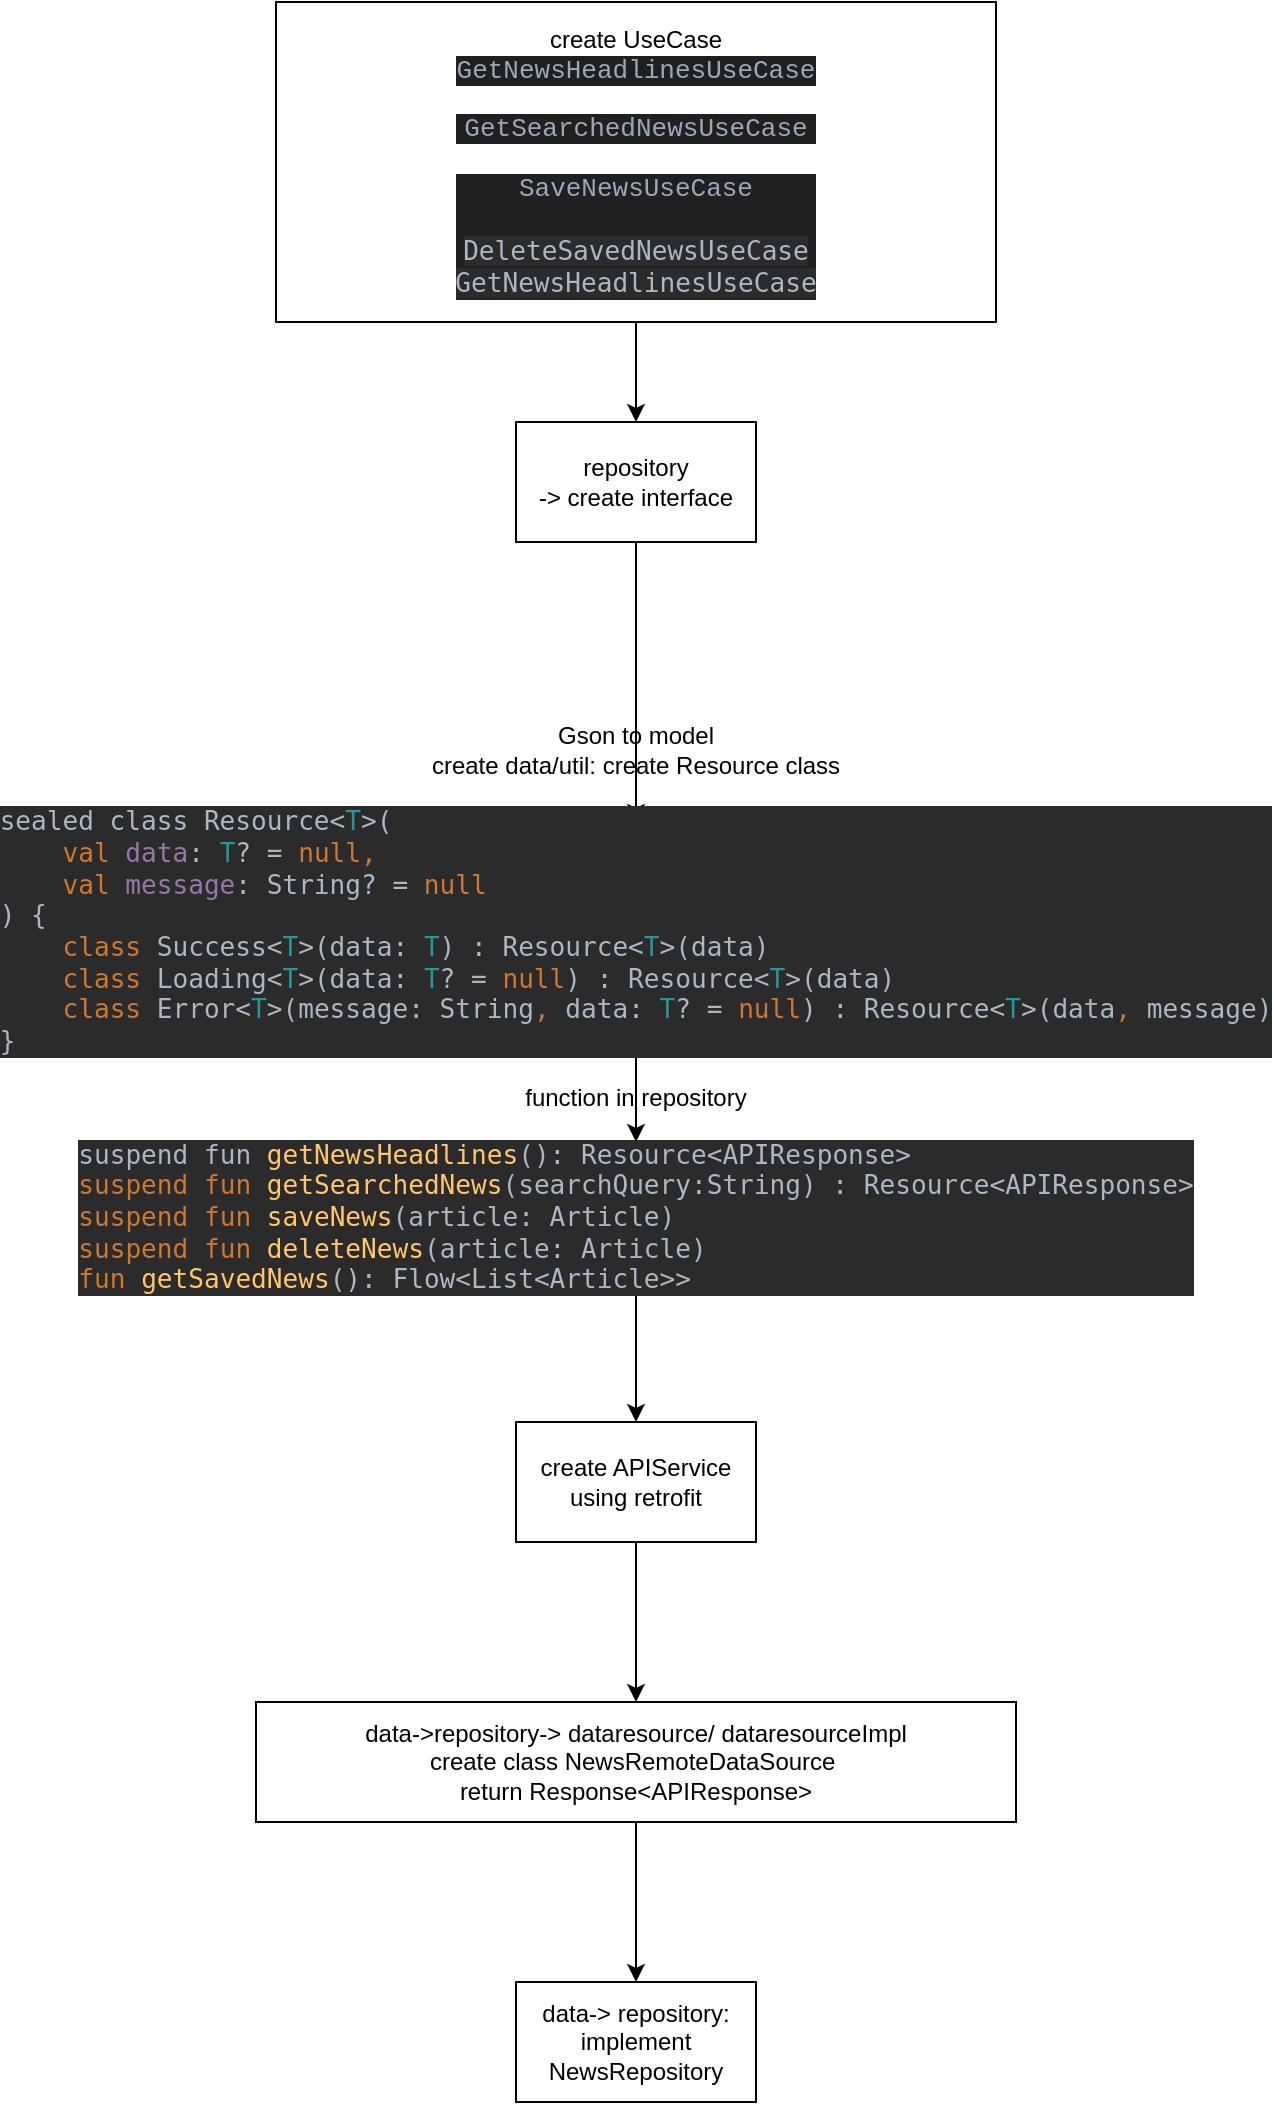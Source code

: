 <mxfile version="21.7.5" type="github">
  <diagram name="Page-1" id="teTiFmHUW9mAQAB-4Mwy">
    <mxGraphModel dx="2219" dy="1079" grid="1" gridSize="10" guides="1" tooltips="1" connect="1" arrows="1" fold="1" page="1" pageScale="1" pageWidth="850" pageHeight="1100" math="0" shadow="0">
      <root>
        <mxCell id="0" />
        <mxCell id="1" parent="0" />
        <mxCell id="GYPaCuKfYNNBqrK7I_er-4" value="" style="edgeStyle=orthogonalEdgeStyle;rounded=0;orthogonalLoop=1;jettySize=auto;html=1;" edge="1" parent="1" source="GYPaCuKfYNNBqrK7I_er-1" target="GYPaCuKfYNNBqrK7I_er-3">
          <mxGeometry relative="1" as="geometry" />
        </mxCell>
        <mxCell id="GYPaCuKfYNNBqrK7I_er-1" value="create UseCase&lt;br&gt;&lt;p style=&quot;margin: 0px; font-style: normal; font-variant-caps: normal; font-stretch: normal; font-size: 13px; line-height: normal; font-family: Courier; font-size-adjust: none; font-kerning: auto; font-variant-alternates: normal; font-variant-ligatures: normal; font-variant-numeric: normal; font-variant-east-asian: normal; font-variant-position: normal; font-feature-settings: normal; font-optical-sizing: auto; font-variation-settings: normal; color: rgb(153, 168, 186); background-color: rgb(32, 32, 32);&quot;&gt;GetNewsHeadlinesUseCase&lt;/p&gt;&lt;br/&gt;&lt;p style=&quot;margin: 0px; font-style: normal; font-variant-caps: normal; font-stretch: normal; font-size: 13px; line-height: normal; font-family: Courier; font-size-adjust: none; font-kerning: auto; font-variant-alternates: normal; font-variant-ligatures: normal; font-variant-numeric: normal; font-variant-east-asian: normal; font-variant-position: normal; font-feature-settings: normal; font-optical-sizing: auto; font-variation-settings: normal; color: rgb(153, 168, 186); background-color: rgb(32, 32, 32);&quot;&gt;GetSearchedNewsUseCase&lt;/p&gt;&lt;br/&gt;&lt;p style=&quot;margin: 0px; font-style: normal; font-variant-caps: normal; font-stretch: normal; font-size: 13px; line-height: normal; font-family: Courier; font-size-adjust: none; font-kerning: auto; font-variant-alternates: normal; font-variant-ligatures: normal; font-variant-numeric: normal; font-variant-east-asian: normal; font-variant-position: normal; font-feature-settings: normal; font-optical-sizing: auto; font-variation-settings: normal; color: rgb(153, 168, 186); background-color: rgb(32, 32, 32);&quot;&gt;SaveNewsUseCase&lt;/p&gt;&lt;p style=&quot;margin: 0px; font-style: normal; font-variant-caps: normal; font-stretch: normal; font-size: 13px; line-height: normal; font-family: Courier; font-size-adjust: none; font-kerning: auto; font-variant-alternates: normal; font-variant-ligatures: normal; font-variant-numeric: normal; font-variant-east-asian: normal; font-variant-position: normal; font-feature-settings: normal; font-optical-sizing: auto; font-variation-settings: normal; color: rgb(153, 168, 186); background-color: rgb(32, 32, 32);&quot;&gt;&lt;span style=&quot;color: rgb(169, 183, 198); font-family: &amp;quot;JetBrains Mono&amp;quot;, monospace; font-size: 9.8pt; text-align: start; background-color: rgb(43, 43, 43);&quot;&gt;&lt;br&gt;&lt;/span&gt;&lt;/p&gt;&lt;p style=&quot;margin: 0px; font-style: normal; font-variant-caps: normal; font-stretch: normal; font-size: 13px; line-height: normal; font-family: Courier; font-size-adjust: none; font-kerning: auto; font-variant-alternates: normal; font-variant-ligatures: normal; font-variant-numeric: normal; font-variant-east-asian: normal; font-variant-position: normal; font-feature-settings: normal; font-optical-sizing: auto; font-variation-settings: normal; color: rgb(153, 168, 186); background-color: rgb(32, 32, 32);&quot;&gt;&lt;span style=&quot;color: rgb(169, 183, 198); font-family: &amp;quot;JetBrains Mono&amp;quot;, monospace; font-size: 9.8pt; text-align: start; background-color: rgb(43, 43, 43);&quot;&gt;DeleteSavedNewsUseCase&lt;/span&gt;&lt;/p&gt;&lt;p style=&quot;margin: 0px; font-style: normal; font-variant-caps: normal; font-stretch: normal; font-size: 13px; line-height: normal; font-family: Courier; font-size-adjust: none; font-kerning: auto; font-variant-alternates: normal; font-variant-ligatures: normal; font-variant-numeric: normal; font-variant-east-asian: normal; font-variant-position: normal; font-feature-settings: normal; font-optical-sizing: auto; font-variation-settings: normal; color: rgb(153, 168, 186); background-color: rgb(32, 32, 32);&quot;&gt;&lt;span style=&quot;font-family: &amp;quot;JetBrains Mono&amp;quot;, monospace; font-size: 9.8pt; color: rgb(169, 183, 198); text-align: start; background-color: rgb(43, 43, 43);&quot;&gt;GetNewsHeadlinesUseCase&lt;/span&gt;&lt;/p&gt;" style="rounded=0;whiteSpace=wrap;html=1;" vertex="1" parent="1">
          <mxGeometry x="30" y="50" width="360" height="160" as="geometry" />
        </mxCell>
        <mxCell id="GYPaCuKfYNNBqrK7I_er-6" value="" style="edgeStyle=orthogonalEdgeStyle;rounded=0;orthogonalLoop=1;jettySize=auto;html=1;" edge="1" parent="1" source="GYPaCuKfYNNBqrK7I_er-3" target="GYPaCuKfYNNBqrK7I_er-5">
          <mxGeometry relative="1" as="geometry" />
        </mxCell>
        <mxCell id="GYPaCuKfYNNBqrK7I_er-3" value="repository&lt;br&gt;-&amp;gt; create interface" style="whiteSpace=wrap;html=1;rounded=0;" vertex="1" parent="1">
          <mxGeometry x="150" y="260" width="120" height="60" as="geometry" />
        </mxCell>
        <mxCell id="GYPaCuKfYNNBqrK7I_er-8" value="" style="edgeStyle=orthogonalEdgeStyle;rounded=0;orthogonalLoop=1;jettySize=auto;html=1;" edge="1" parent="1" source="GYPaCuKfYNNBqrK7I_er-5" target="GYPaCuKfYNNBqrK7I_er-7">
          <mxGeometry relative="1" as="geometry" />
        </mxCell>
        <mxCell id="GYPaCuKfYNNBqrK7I_er-5" value="Gson to model&lt;br&gt;create data/util: create Resource class&lt;br&gt;&lt;pre style=&quot;text-align: start; background-color: rgb(43, 43, 43); color: rgb(169, 183, 198); font-family: &amp;quot;JetBrains Mono&amp;quot;, monospace; font-size: 9.8pt;&quot;&gt;sealed class Resource&amp;lt;&lt;span style=&quot;color: rgb(32, 153, 157);&quot;&gt;T&lt;/span&gt;&amp;gt;(&lt;br&gt;    &lt;span style=&quot;color: rgb(204, 120, 50);&quot;&gt;val &lt;/span&gt;&lt;span style=&quot;color: rgb(152, 118, 170);&quot;&gt;data&lt;/span&gt;: &lt;span style=&quot;color: rgb(32, 153, 157);&quot;&gt;T&lt;/span&gt;? = &lt;span style=&quot;color: rgb(204, 120, 50);&quot;&gt;null,&lt;br&gt;&lt;/span&gt;&lt;span style=&quot;color: rgb(204, 120, 50);&quot;&gt;    val &lt;/span&gt;&lt;span style=&quot;color: rgb(152, 118, 170);&quot;&gt;message&lt;/span&gt;: String? = &lt;span style=&quot;color: rgb(204, 120, 50);&quot;&gt;null&lt;br&gt;&lt;/span&gt;) {&lt;br&gt;    &lt;span style=&quot;color: rgb(204, 120, 50);&quot;&gt;class &lt;/span&gt;Success&amp;lt;&lt;span style=&quot;color: rgb(32, 153, 157);&quot;&gt;T&lt;/span&gt;&amp;gt;(data: &lt;span style=&quot;color: rgb(32, 153, 157);&quot;&gt;T&lt;/span&gt;) : Resource&amp;lt;&lt;span style=&quot;color: rgb(32, 153, 157);&quot;&gt;T&lt;/span&gt;&amp;gt;(data)&lt;br&gt;    &lt;span style=&quot;color: rgb(204, 120, 50);&quot;&gt;class &lt;/span&gt;Loading&amp;lt;&lt;span style=&quot;color: rgb(32, 153, 157);&quot;&gt;T&lt;/span&gt;&amp;gt;(data: &lt;span style=&quot;color: rgb(32, 153, 157);&quot;&gt;T&lt;/span&gt;? = &lt;span style=&quot;color: rgb(204, 120, 50);&quot;&gt;null&lt;/span&gt;) : Resource&amp;lt;&lt;span style=&quot;color: rgb(32, 153, 157);&quot;&gt;T&lt;/span&gt;&amp;gt;(data)&lt;br&gt;    &lt;span style=&quot;color: rgb(204, 120, 50);&quot;&gt;class &lt;/span&gt;Error&amp;lt;&lt;span style=&quot;color: rgb(32, 153, 157);&quot;&gt;T&lt;/span&gt;&amp;gt;(message: String&lt;span style=&quot;color: rgb(204, 120, 50);&quot;&gt;, &lt;/span&gt;data: &lt;span style=&quot;color: rgb(32, 153, 157);&quot;&gt;T&lt;/span&gt;? = &lt;span style=&quot;color: rgb(204, 120, 50);&quot;&gt;null&lt;/span&gt;) : Resource&amp;lt;&lt;span style=&quot;color: rgb(32, 153, 157);&quot;&gt;T&lt;/span&gt;&amp;gt;(data&lt;span style=&quot;color: rgb(204, 120, 50);&quot;&gt;, &lt;/span&gt;message)&lt;br&gt;}&lt;br&gt;&lt;/pre&gt;" style="whiteSpace=wrap;html=1;rounded=0;" vertex="1" parent="1">
          <mxGeometry x="160" y="460" width="100" height="80" as="geometry" />
        </mxCell>
        <mxCell id="GYPaCuKfYNNBqrK7I_er-10" value="" style="edgeStyle=orthogonalEdgeStyle;rounded=0;orthogonalLoop=1;jettySize=auto;html=1;" edge="1" parent="1" source="GYPaCuKfYNNBqrK7I_er-7" target="GYPaCuKfYNNBqrK7I_er-9">
          <mxGeometry relative="1" as="geometry" />
        </mxCell>
        <mxCell id="GYPaCuKfYNNBqrK7I_er-7" value="function in repository&lt;br&gt;&lt;pre style=&quot;text-align: start; background-color: rgb(43, 43, 43); color: rgb(169, 183, 198); font-family: &amp;quot;JetBrains Mono&amp;quot;, monospace; font-size: 9.8pt;&quot;&gt;suspend fun &lt;span style=&quot;color: rgb(255, 198, 109);&quot;&gt;getNewsHeadlines&lt;/span&gt;(): Resource&amp;lt;APIResponse&amp;gt;&lt;br&gt;&lt;span style=&quot;color: rgb(204, 120, 50);&quot;&gt;suspend fun &lt;/span&gt;&lt;span style=&quot;color: rgb(255, 198, 109);&quot;&gt;getSearchedNews&lt;/span&gt;(searchQuery:String) : Resource&amp;lt;APIResponse&amp;gt;&lt;br&gt;&lt;span style=&quot;color: rgb(204, 120, 50);&quot;&gt;suspend fun &lt;/span&gt;&lt;span style=&quot;color: rgb(255, 198, 109);&quot;&gt;saveNews&lt;/span&gt;(article: Article)&lt;br&gt;&lt;span style=&quot;color: rgb(204, 120, 50);&quot;&gt;suspend fun &lt;/span&gt;&lt;span style=&quot;color: rgb(255, 198, 109);&quot;&gt;deleteNews&lt;/span&gt;(article: Article)&lt;br&gt;&lt;span style=&quot;color: rgb(204, 120, 50);&quot;&gt;fun &lt;/span&gt;&lt;span style=&quot;color: rgb(255, 198, 109);&quot;&gt;getSavedNews&lt;/span&gt;(): Flow&amp;lt;List&amp;lt;Article&amp;gt;&amp;gt;&lt;/pre&gt;" style="whiteSpace=wrap;html=1;rounded=0;" vertex="1" parent="1">
          <mxGeometry x="150" y="620" width="120" height="60" as="geometry" />
        </mxCell>
        <mxCell id="GYPaCuKfYNNBqrK7I_er-12" value="" style="edgeStyle=orthogonalEdgeStyle;rounded=0;orthogonalLoop=1;jettySize=auto;html=1;" edge="1" parent="1" source="GYPaCuKfYNNBqrK7I_er-9" target="GYPaCuKfYNNBqrK7I_er-11">
          <mxGeometry relative="1" as="geometry" />
        </mxCell>
        <mxCell id="GYPaCuKfYNNBqrK7I_er-9" value="create APIService&lt;br&gt;using retrofit" style="whiteSpace=wrap;html=1;rounded=0;" vertex="1" parent="1">
          <mxGeometry x="150" y="760" width="120" height="60" as="geometry" />
        </mxCell>
        <mxCell id="GYPaCuKfYNNBqrK7I_er-14" value="" style="edgeStyle=orthogonalEdgeStyle;rounded=0;orthogonalLoop=1;jettySize=auto;html=1;" edge="1" parent="1" source="GYPaCuKfYNNBqrK7I_er-11" target="GYPaCuKfYNNBqrK7I_er-13">
          <mxGeometry relative="1" as="geometry" />
        </mxCell>
        <mxCell id="GYPaCuKfYNNBqrK7I_er-11" value="data-&amp;gt;repository-&amp;gt; dataresource/ dataresourceImpl&lt;br&gt;create class NewsRemoteDataSource&amp;nbsp;&lt;br&gt;return&amp;nbsp;Response&amp;lt;APIResponse&amp;gt;&lt;br&gt;" style="whiteSpace=wrap;html=1;rounded=0;" vertex="1" parent="1">
          <mxGeometry x="20" y="900" width="380" height="60" as="geometry" />
        </mxCell>
        <mxCell id="GYPaCuKfYNNBqrK7I_er-13" value="data-&amp;gt; repository: implement NewsRepository" style="whiteSpace=wrap;html=1;rounded=0;" vertex="1" parent="1">
          <mxGeometry x="150" y="1040" width="120" height="60" as="geometry" />
        </mxCell>
      </root>
    </mxGraphModel>
  </diagram>
</mxfile>
